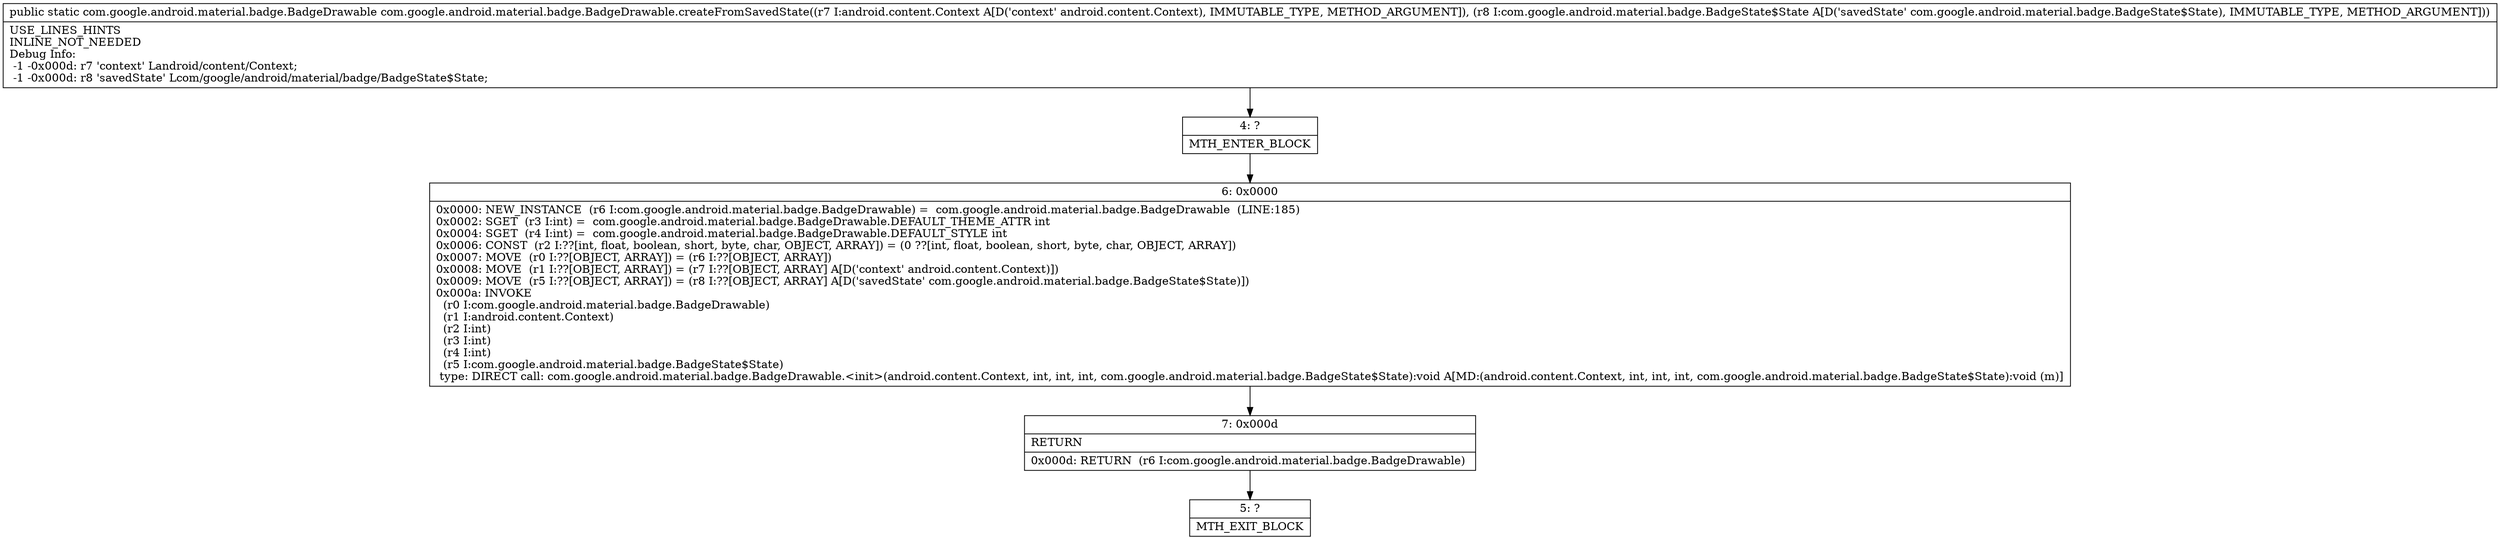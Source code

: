digraph "CFG forcom.google.android.material.badge.BadgeDrawable.createFromSavedState(Landroid\/content\/Context;Lcom\/google\/android\/material\/badge\/BadgeState$State;)Lcom\/google\/android\/material\/badge\/BadgeDrawable;" {
Node_4 [shape=record,label="{4\:\ ?|MTH_ENTER_BLOCK\l}"];
Node_6 [shape=record,label="{6\:\ 0x0000|0x0000: NEW_INSTANCE  (r6 I:com.google.android.material.badge.BadgeDrawable) =  com.google.android.material.badge.BadgeDrawable  (LINE:185)\l0x0002: SGET  (r3 I:int) =  com.google.android.material.badge.BadgeDrawable.DEFAULT_THEME_ATTR int \l0x0004: SGET  (r4 I:int) =  com.google.android.material.badge.BadgeDrawable.DEFAULT_STYLE int \l0x0006: CONST  (r2 I:??[int, float, boolean, short, byte, char, OBJECT, ARRAY]) = (0 ??[int, float, boolean, short, byte, char, OBJECT, ARRAY]) \l0x0007: MOVE  (r0 I:??[OBJECT, ARRAY]) = (r6 I:??[OBJECT, ARRAY]) \l0x0008: MOVE  (r1 I:??[OBJECT, ARRAY]) = (r7 I:??[OBJECT, ARRAY] A[D('context' android.content.Context)]) \l0x0009: MOVE  (r5 I:??[OBJECT, ARRAY]) = (r8 I:??[OBJECT, ARRAY] A[D('savedState' com.google.android.material.badge.BadgeState$State)]) \l0x000a: INVOKE  \l  (r0 I:com.google.android.material.badge.BadgeDrawable)\l  (r1 I:android.content.Context)\l  (r2 I:int)\l  (r3 I:int)\l  (r4 I:int)\l  (r5 I:com.google.android.material.badge.BadgeState$State)\l type: DIRECT call: com.google.android.material.badge.BadgeDrawable.\<init\>(android.content.Context, int, int, int, com.google.android.material.badge.BadgeState$State):void A[MD:(android.content.Context, int, int, int, com.google.android.material.badge.BadgeState$State):void (m)]\l}"];
Node_7 [shape=record,label="{7\:\ 0x000d|RETURN\l|0x000d: RETURN  (r6 I:com.google.android.material.badge.BadgeDrawable) \l}"];
Node_5 [shape=record,label="{5\:\ ?|MTH_EXIT_BLOCK\l}"];
MethodNode[shape=record,label="{public static com.google.android.material.badge.BadgeDrawable com.google.android.material.badge.BadgeDrawable.createFromSavedState((r7 I:android.content.Context A[D('context' android.content.Context), IMMUTABLE_TYPE, METHOD_ARGUMENT]), (r8 I:com.google.android.material.badge.BadgeState$State A[D('savedState' com.google.android.material.badge.BadgeState$State), IMMUTABLE_TYPE, METHOD_ARGUMENT]))  | USE_LINES_HINTS\lINLINE_NOT_NEEDED\lDebug Info:\l  \-1 \-0x000d: r7 'context' Landroid\/content\/Context;\l  \-1 \-0x000d: r8 'savedState' Lcom\/google\/android\/material\/badge\/BadgeState$State;\l}"];
MethodNode -> Node_4;Node_4 -> Node_6;
Node_6 -> Node_7;
Node_7 -> Node_5;
}

